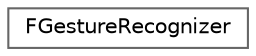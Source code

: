 digraph "Graphical Class Hierarchy"
{
 // INTERACTIVE_SVG=YES
 // LATEX_PDF_SIZE
  bgcolor="transparent";
  edge [fontname=Helvetica,fontsize=10,labelfontname=Helvetica,labelfontsize=10];
  node [fontname=Helvetica,fontsize=10,shape=box,height=0.2,width=0.4];
  rankdir="LR";
  Node0 [id="Node000000",label="FGestureRecognizer",height=0.2,width=0.4,color="grey40", fillcolor="white", style="filled",URL="$df/d05/classFGestureRecognizer.html",tooltip=" "];
}
